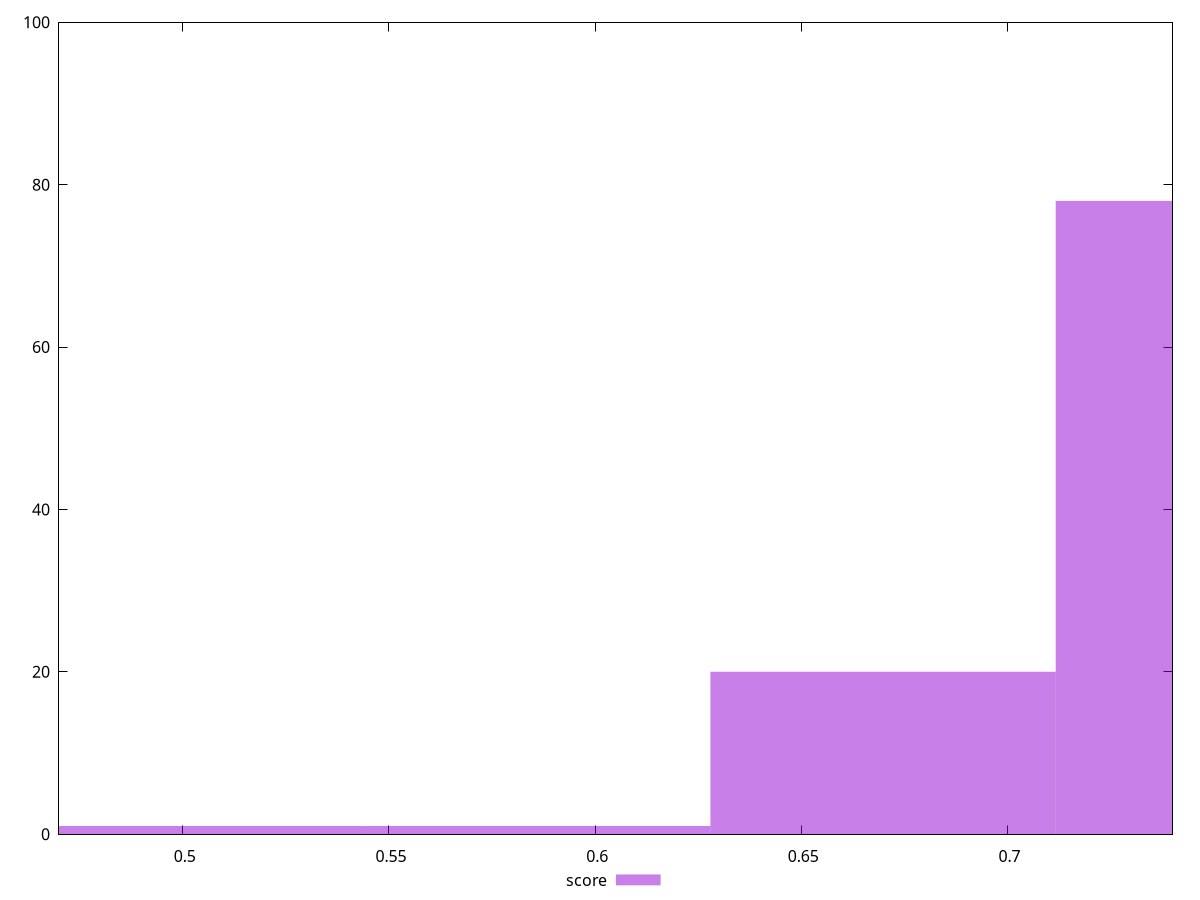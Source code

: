 reset

$score <<EOF
0.5023636277033903 1
0.669818170271187 20
0.7535454415550853 78
0.5860908989872886 1
EOF

set key outside below
set boxwidth 0.08372727128389837
set xrange [0.47:0.74]
set yrange [0:100]
set trange [0:100]
set style fill transparent solid 0.5 noborder
set terminal svg size 640, 490 enhanced background rgb 'white'
set output "report_00019_2021-02-10T18-14-37.922Z//render-blocking-resources/samples/pages+cached+noadtech/score/histogram.svg"

plot $score title "score" with boxes

reset
